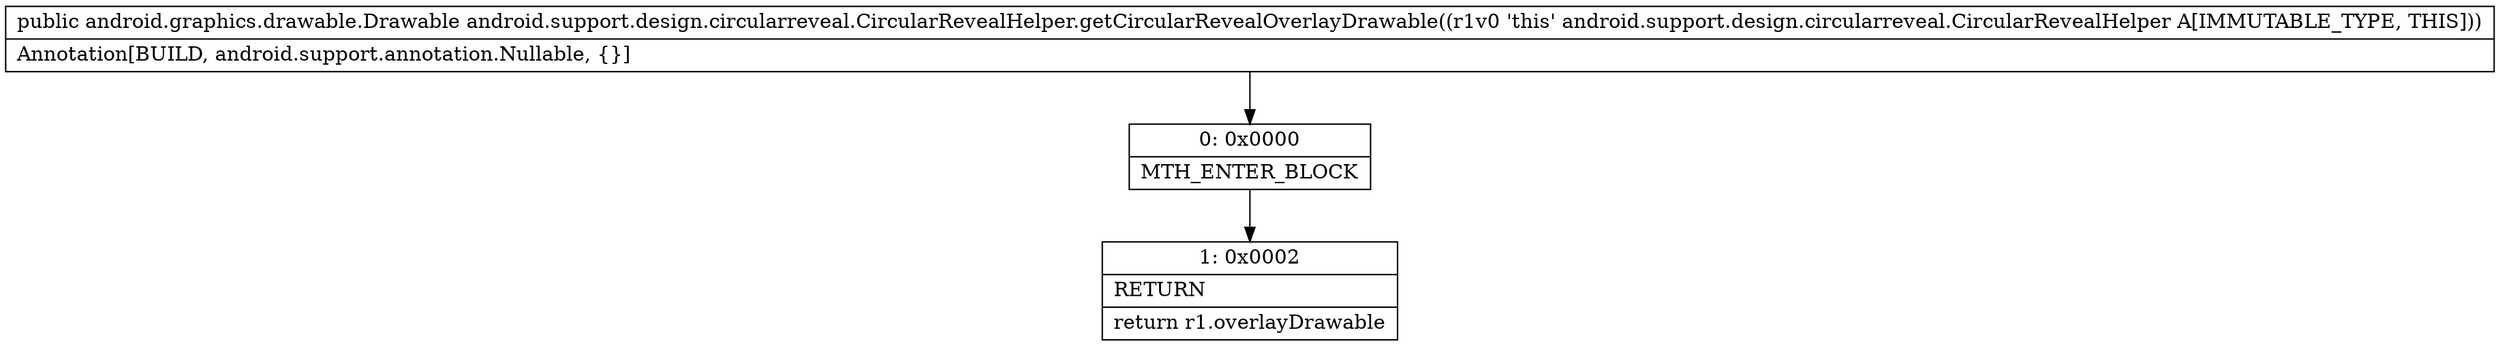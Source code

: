 digraph "CFG forandroid.support.design.circularreveal.CircularRevealHelper.getCircularRevealOverlayDrawable()Landroid\/graphics\/drawable\/Drawable;" {
Node_0 [shape=record,label="{0\:\ 0x0000|MTH_ENTER_BLOCK\l}"];
Node_1 [shape=record,label="{1\:\ 0x0002|RETURN\l|return r1.overlayDrawable\l}"];
MethodNode[shape=record,label="{public android.graphics.drawable.Drawable android.support.design.circularreveal.CircularRevealHelper.getCircularRevealOverlayDrawable((r1v0 'this' android.support.design.circularreveal.CircularRevealHelper A[IMMUTABLE_TYPE, THIS]))  | Annotation[BUILD, android.support.annotation.Nullable, \{\}]\l}"];
MethodNode -> Node_0;
Node_0 -> Node_1;
}

